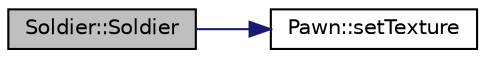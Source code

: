 digraph "Soldier::Soldier"
{
 // LATEX_PDF_SIZE
  bgcolor="transparent";
  edge [fontname="Helvetica",fontsize="10",labelfontname="Helvetica",labelfontsize="10"];
  node [fontname="Helvetica",fontsize="10",shape=record];
  rankdir="LR";
  Node1 [label="Soldier::Soldier",height=0.2,width=0.4,color="black", fillcolor="grey75", style="filled", fontcolor="black",tooltip=" "];
  Node1 -> Node2 [color="midnightblue",fontsize="10",style="solid",fontname="Helvetica"];
  Node2 [label="Pawn::setTexture",height=0.2,width=0.4,color="black",URL="$de/dff/classPawn.html#af9fee2b3d0c3457d406de22aa00f08ea",tooltip=" "];
}
